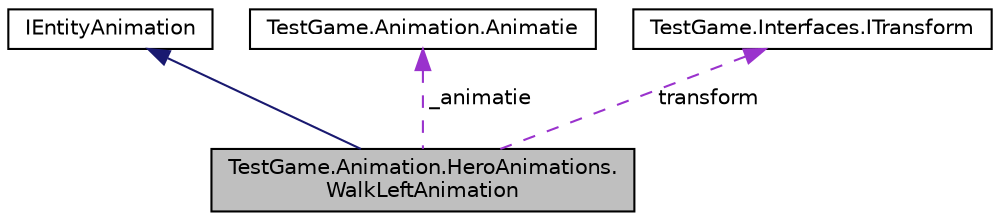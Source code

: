 digraph "TestGame.Animation.HeroAnimations.WalkLeftAnimation"
{
 // LATEX_PDF_SIZE
  bgcolor="transparent";
  edge [fontname="Helvetica",fontsize="10",labelfontname="Helvetica",labelfontsize="10"];
  node [fontname="Helvetica",fontsize="10",shape=record];
  Node1 [label="TestGame.Animation.HeroAnimations.\lWalkLeftAnimation",height=0.2,width=0.4,color="black", fillcolor="grey75", style="filled", fontcolor="black",tooltip=" "];
  Node2 -> Node1 [dir="back",color="midnightblue",fontsize="10",style="solid",fontname="Helvetica"];
  Node2 [label="IEntityAnimation",height=0.2,width=0.4,color="black",URL="$d0/da2/interface_test_game_1_1_animation_1_1_i_entity_animation.html",tooltip=" "];
  Node3 -> Node1 [dir="back",color="darkorchid3",fontsize="10",style="dashed",label=" _animatie" ,fontname="Helvetica"];
  Node3 [label="TestGame.Animation.Animatie",height=0.2,width=0.4,color="black",URL="$df/d72/class_test_game_1_1_animation_1_1_animatie.html",tooltip=" "];
  Node4 -> Node1 [dir="back",color="darkorchid3",fontsize="10",style="dashed",label=" transform" ,fontname="Helvetica"];
  Node4 [label="TestGame.Interfaces.ITransform",height=0.2,width=0.4,color="black",URL="$db/dfa/interface_test_game_1_1_interfaces_1_1_i_transform.html",tooltip=" "];
}
